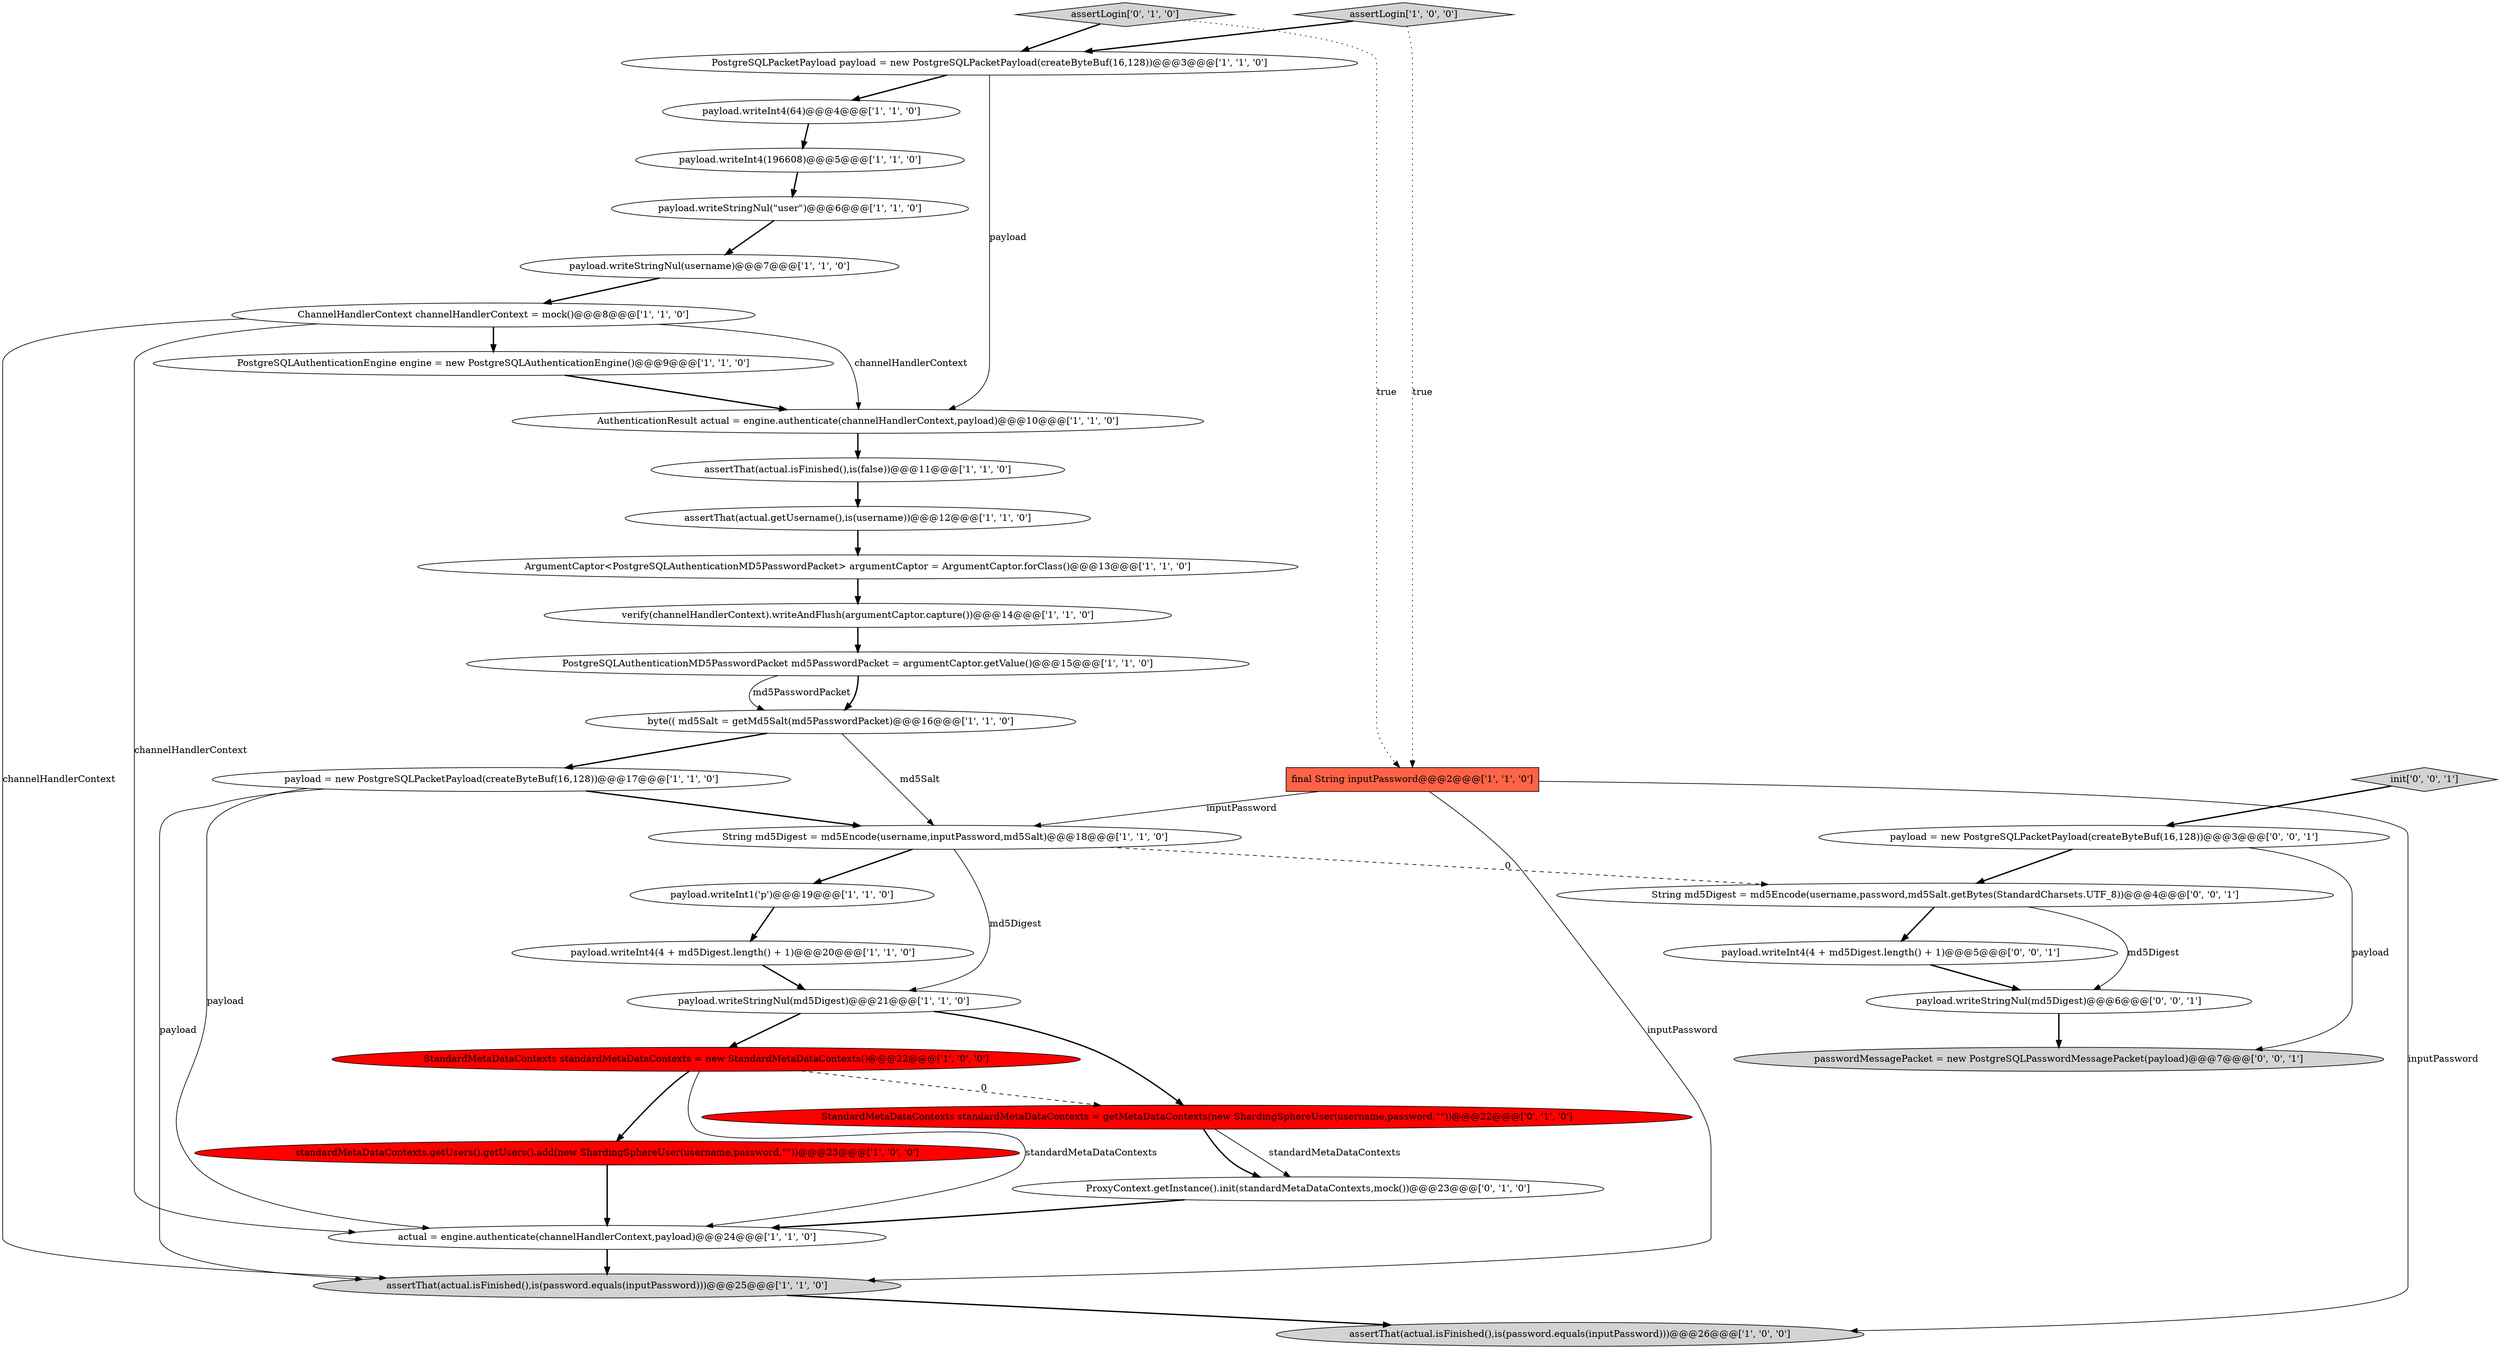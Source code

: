 digraph {
14 [style = filled, label = "PostgreSQLAuthenticationMD5PasswordPacket md5PasswordPacket = argumentCaptor.getValue()@@@15@@@['1', '1', '0']", fillcolor = white, shape = ellipse image = "AAA0AAABBB1BBB"];
1 [style = filled, label = "assertThat(actual.isFinished(),is(password.equals(inputPassword)))@@@25@@@['1', '1', '0']", fillcolor = lightgray, shape = ellipse image = "AAA0AAABBB1BBB"];
5 [style = filled, label = "payload.writeInt4(64)@@@4@@@['1', '1', '0']", fillcolor = white, shape = ellipse image = "AAA0AAABBB1BBB"];
25 [style = filled, label = "assertThat(actual.isFinished(),is(false))@@@11@@@['1', '1', '0']", fillcolor = white, shape = ellipse image = "AAA0AAABBB1BBB"];
31 [style = filled, label = "payload = new PostgreSQLPacketPayload(createByteBuf(16,128))@@@3@@@['0', '0', '1']", fillcolor = white, shape = ellipse image = "AAA0AAABBB3BBB"];
8 [style = filled, label = "ChannelHandlerContext channelHandlerContext = mock()@@@8@@@['1', '1', '0']", fillcolor = white, shape = ellipse image = "AAA0AAABBB1BBB"];
26 [style = filled, label = "assertLogin['0', '1', '0']", fillcolor = lightgray, shape = diamond image = "AAA0AAABBB2BBB"];
20 [style = filled, label = "String md5Digest = md5Encode(username,inputPassword,md5Salt)@@@18@@@['1', '1', '0']", fillcolor = white, shape = ellipse image = "AAA0AAABBB1BBB"];
7 [style = filled, label = "verify(channelHandlerContext).writeAndFlush(argumentCaptor.capture())@@@14@@@['1', '1', '0']", fillcolor = white, shape = ellipse image = "AAA0AAABBB1BBB"];
16 [style = filled, label = "payload = new PostgreSQLPacketPayload(createByteBuf(16,128))@@@17@@@['1', '1', '0']", fillcolor = white, shape = ellipse image = "AAA0AAABBB1BBB"];
9 [style = filled, label = "assertLogin['1', '0', '0']", fillcolor = lightgray, shape = diamond image = "AAA0AAABBB1BBB"];
32 [style = filled, label = "init['0', '0', '1']", fillcolor = lightgray, shape = diamond image = "AAA0AAABBB3BBB"];
33 [style = filled, label = "passwordMessagePacket = new PostgreSQLPasswordMessagePacket(payload)@@@7@@@['0', '0', '1']", fillcolor = lightgray, shape = ellipse image = "AAA0AAABBB3BBB"];
24 [style = filled, label = "final String inputPassword@@@2@@@['1', '1', '0']", fillcolor = tomato, shape = box image = "AAA0AAABBB1BBB"];
10 [style = filled, label = "AuthenticationResult actual = engine.authenticate(channelHandlerContext,payload)@@@10@@@['1', '1', '0']", fillcolor = white, shape = ellipse image = "AAA0AAABBB1BBB"];
0 [style = filled, label = "standardMetaDataContexts.getUsers().getUsers().add(new ShardingSphereUser(username,password,\"\"))@@@23@@@['1', '0', '0']", fillcolor = red, shape = ellipse image = "AAA1AAABBB1BBB"];
3 [style = filled, label = "payload.writeInt4(4 + md5Digest.length() + 1)@@@20@@@['1', '1', '0']", fillcolor = white, shape = ellipse image = "AAA0AAABBB1BBB"];
12 [style = filled, label = "StandardMetaDataContexts standardMetaDataContexts = new StandardMetaDataContexts()@@@22@@@['1', '0', '0']", fillcolor = red, shape = ellipse image = "AAA1AAABBB1BBB"];
6 [style = filled, label = "assertThat(actual.isFinished(),is(password.equals(inputPassword)))@@@26@@@['1', '0', '0']", fillcolor = lightgray, shape = ellipse image = "AAA0AAABBB1BBB"];
23 [style = filled, label = "byte(( md5Salt = getMd5Salt(md5PasswordPacket)@@@16@@@['1', '1', '0']", fillcolor = white, shape = ellipse image = "AAA0AAABBB1BBB"];
4 [style = filled, label = "payload.writeInt4(196608)@@@5@@@['1', '1', '0']", fillcolor = white, shape = ellipse image = "AAA0AAABBB1BBB"];
28 [style = filled, label = "ProxyContext.getInstance().init(standardMetaDataContexts,mock())@@@23@@@['0', '1', '0']", fillcolor = white, shape = ellipse image = "AAA0AAABBB2BBB"];
30 [style = filled, label = "payload.writeInt4(4 + md5Digest.length() + 1)@@@5@@@['0', '0', '1']", fillcolor = white, shape = ellipse image = "AAA0AAABBB3BBB"];
2 [style = filled, label = "PostgreSQLPacketPayload payload = new PostgreSQLPacketPayload(createByteBuf(16,128))@@@3@@@['1', '1', '0']", fillcolor = white, shape = ellipse image = "AAA0AAABBB1BBB"];
19 [style = filled, label = "payload.writeStringNul(username)@@@7@@@['1', '1', '0']", fillcolor = white, shape = ellipse image = "AAA0AAABBB1BBB"];
27 [style = filled, label = "StandardMetaDataContexts standardMetaDataContexts = getMetaDataContexts(new ShardingSphereUser(username,password,\"\"))@@@22@@@['0', '1', '0']", fillcolor = red, shape = ellipse image = "AAA1AAABBB2BBB"];
15 [style = filled, label = "PostgreSQLAuthenticationEngine engine = new PostgreSQLAuthenticationEngine()@@@9@@@['1', '1', '0']", fillcolor = white, shape = ellipse image = "AAA0AAABBB1BBB"];
13 [style = filled, label = "payload.writeInt1('p')@@@19@@@['1', '1', '0']", fillcolor = white, shape = ellipse image = "AAA0AAABBB1BBB"];
21 [style = filled, label = "payload.writeStringNul(\"user\")@@@6@@@['1', '1', '0']", fillcolor = white, shape = ellipse image = "AAA0AAABBB1BBB"];
11 [style = filled, label = "assertThat(actual.getUsername(),is(username))@@@12@@@['1', '1', '0']", fillcolor = white, shape = ellipse image = "AAA0AAABBB1BBB"];
17 [style = filled, label = "ArgumentCaptor<PostgreSQLAuthenticationMD5PasswordPacket> argumentCaptor = ArgumentCaptor.forClass()@@@13@@@['1', '1', '0']", fillcolor = white, shape = ellipse image = "AAA0AAABBB1BBB"];
29 [style = filled, label = "String md5Digest = md5Encode(username,password,md5Salt.getBytes(StandardCharsets.UTF_8))@@@4@@@['0', '0', '1']", fillcolor = white, shape = ellipse image = "AAA0AAABBB3BBB"];
34 [style = filled, label = "payload.writeStringNul(md5Digest)@@@6@@@['0', '0', '1']", fillcolor = white, shape = ellipse image = "AAA0AAABBB3BBB"];
18 [style = filled, label = "actual = engine.authenticate(channelHandlerContext,payload)@@@24@@@['1', '1', '0']", fillcolor = white, shape = ellipse image = "AAA0AAABBB1BBB"];
22 [style = filled, label = "payload.writeStringNul(md5Digest)@@@21@@@['1', '1', '0']", fillcolor = white, shape = ellipse image = "AAA0AAABBB1BBB"];
15->10 [style = bold, label=""];
23->16 [style = bold, label=""];
8->1 [style = solid, label="channelHandlerContext"];
20->13 [style = bold, label=""];
28->18 [style = bold, label=""];
8->15 [style = bold, label=""];
21->19 [style = bold, label=""];
29->30 [style = bold, label=""];
9->2 [style = bold, label=""];
23->20 [style = solid, label="md5Salt"];
27->28 [style = bold, label=""];
8->18 [style = solid, label="channelHandlerContext"];
34->33 [style = bold, label=""];
29->34 [style = solid, label="md5Digest"];
4->21 [style = bold, label=""];
31->29 [style = bold, label=""];
30->34 [style = bold, label=""];
24->6 [style = solid, label="inputPassword"];
24->1 [style = solid, label="inputPassword"];
16->18 [style = solid, label="payload"];
3->22 [style = bold, label=""];
12->0 [style = bold, label=""];
19->8 [style = bold, label=""];
20->29 [style = dashed, label="0"];
8->10 [style = solid, label="channelHandlerContext"];
24->20 [style = solid, label="inputPassword"];
7->14 [style = bold, label=""];
17->7 [style = bold, label=""];
27->28 [style = solid, label="standardMetaDataContexts"];
31->33 [style = solid, label="payload"];
26->2 [style = bold, label=""];
9->24 [style = dotted, label="true"];
1->6 [style = bold, label=""];
12->18 [style = solid, label="standardMetaDataContexts"];
14->23 [style = bold, label=""];
16->1 [style = solid, label="payload"];
13->3 [style = bold, label=""];
10->25 [style = bold, label=""];
18->1 [style = bold, label=""];
25->11 [style = bold, label=""];
22->27 [style = bold, label=""];
22->12 [style = bold, label=""];
26->24 [style = dotted, label="true"];
5->4 [style = bold, label=""];
12->27 [style = dashed, label="0"];
11->17 [style = bold, label=""];
0->18 [style = bold, label=""];
2->10 [style = solid, label="payload"];
16->20 [style = bold, label=""];
32->31 [style = bold, label=""];
20->22 [style = solid, label="md5Digest"];
2->5 [style = bold, label=""];
14->23 [style = solid, label="md5PasswordPacket"];
}
